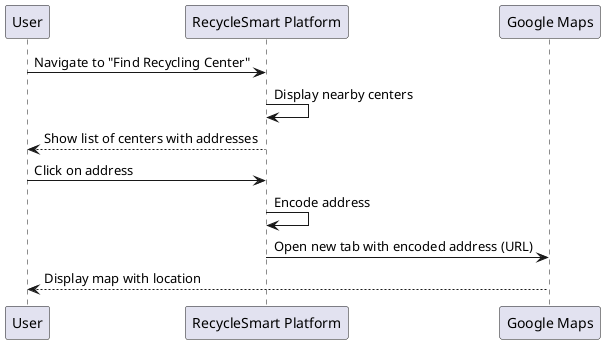 @startuml
participant User
participant "RecycleSmart Platform" as RSP
participant "Google Maps" as GM

User -> RSP: Navigate to "Find Recycling Center"
RSP -> RSP: Display nearby centers
RSP --> User: Show list of centers with addresses
User -> RSP: Click on address
RSP -> RSP: Encode address
RSP -> GM: Open new tab with encoded address (URL)
GM --> User: Display map with location
@enduml